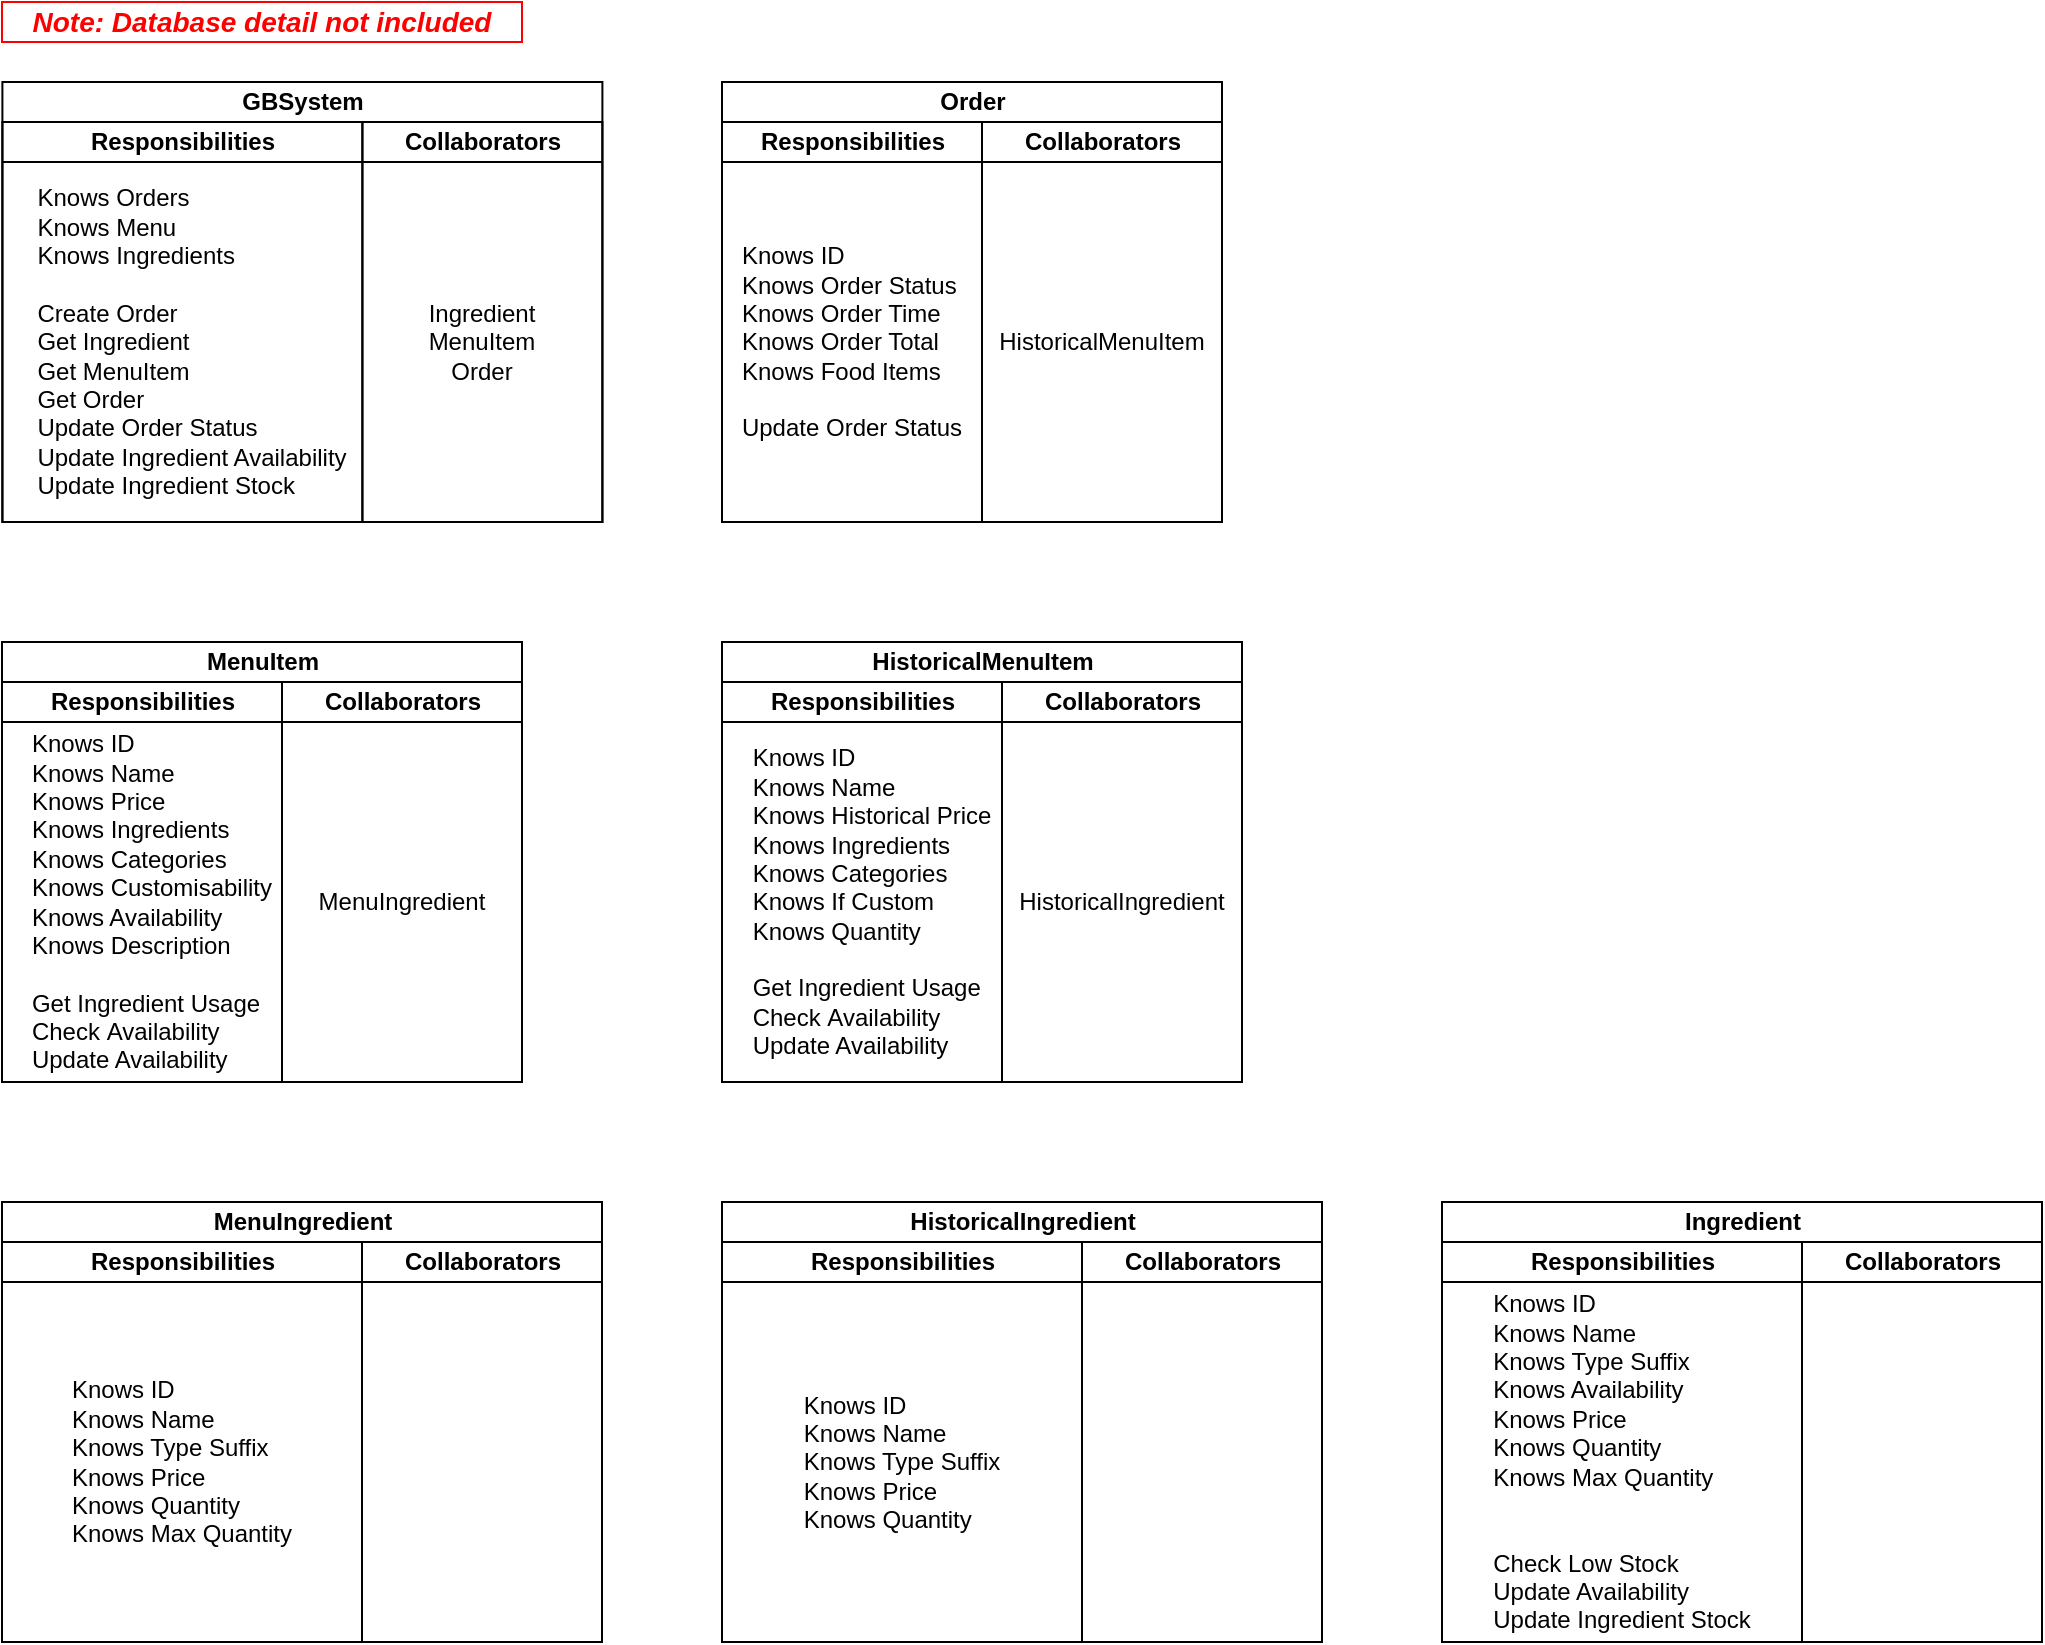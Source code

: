 <mxfile version="10.5.8" type="device"><diagram id="PevLWD0-26qxlVXxpyH0" name="Page-1"><mxGraphModel dx="2020" dy="1266" grid="1" gridSize="10" guides="1" tooltips="1" connect="1" arrows="1" fold="1" page="1" pageScale="1" pageWidth="850" pageHeight="1100" math="0" shadow="0"><root><mxCell id="0"/><mxCell id="1" parent="0"/><mxCell id="5BCCCnzWseXEFWw6gl5a-37" value="Order" style="swimlane;html=1;childLayout=stackLayout;resizeParent=1;resizeParentMax=0;startSize=20;labelBackgroundColor=none;fillColor=none;" parent="1" vertex="1"><mxGeometry x="400" y="40" width="250" height="220" as="geometry"/></mxCell><mxCell id="5BCCCnzWseXEFWw6gl5a-38" value="Responsibilities" style="swimlane;html=1;startSize=20;fillColor=none;" parent="5BCCCnzWseXEFWw6gl5a-37" vertex="1"><mxGeometry y="20" width="130" height="200" as="geometry"/></mxCell><mxCell id="5BCCCnzWseXEFWw6gl5a-44" value="&lt;div style=&quot;text-align: left&quot;&gt;Knows ID&lt;/div&gt;&lt;div style=&quot;text-align: left&quot;&gt;&lt;span style=&quot;text-align: center&quot;&gt;&lt;div style=&quot;text-align: left ; display: inline&quot;&gt;Knows&amp;nbsp;Order Status&lt;/div&gt;&lt;/span&gt;&lt;br&gt;&lt;/div&gt;&lt;div style=&quot;text-align: left&quot;&gt;&lt;div&gt;Knows&amp;nbsp;Order Time&lt;/div&gt;&lt;div&gt;Knows Order Total&lt;/div&gt;&lt;/div&gt;&lt;div style=&quot;text-align: left&quot;&gt;Knows &lt;span&gt;Food Items&lt;/span&gt;&lt;/div&gt;&lt;div style=&quot;text-align: left&quot;&gt;&lt;br&gt;&lt;/div&gt;&lt;div style=&quot;text-align: left&quot;&gt;&lt;span style=&quot;text-align: center&quot;&gt;&lt;div style=&quot;text-align: left ; display: inline&quot;&gt;Update Order Status&lt;/div&gt;&lt;/span&gt;&lt;br&gt;&lt;/div&gt;" style="text;html=1;strokeColor=none;fillColor=none;align=center;verticalAlign=middle;whiteSpace=wrap;rounded=0;" parent="5BCCCnzWseXEFWw6gl5a-38" vertex="1"><mxGeometry y="20" width="130" height="180" as="geometry"/></mxCell><mxCell id="5BCCCnzWseXEFWw6gl5a-39" value="Collaborators" style="swimlane;html=1;startSize=20;fillColor=none;" parent="5BCCCnzWseXEFWw6gl5a-37" vertex="1"><mxGeometry x="130" y="20" width="120" height="200" as="geometry"/></mxCell><mxCell id="5BCCCnzWseXEFWw6gl5a-46" value="HistoricalMenuItem" style="text;html=1;strokeColor=none;fillColor=none;align=center;verticalAlign=middle;whiteSpace=wrap;rounded=0;" parent="5BCCCnzWseXEFWw6gl5a-39" vertex="1"><mxGeometry y="20" width="120" height="180" as="geometry"/></mxCell><mxCell id="5BCCCnzWseXEFWw6gl5a-48" value="GBSystem" style="swimlane;html=1;childLayout=stackLayout;resizeParent=1;resizeParentMax=0;startSize=20;fillColor=none;" parent="1" vertex="1"><mxGeometry x="40.2" y="40" width="300" height="220" as="geometry"/></mxCell><mxCell id="5BCCCnzWseXEFWw6gl5a-49" value="Responsibilities" style="swimlane;html=1;startSize=20;fillColor=none;" parent="5BCCCnzWseXEFWw6gl5a-48" vertex="1"><mxGeometry y="20" width="180" height="200" as="geometry"/></mxCell><mxCell id="5BCCCnzWseXEFWw6gl5a-50" value="&lt;div style=&quot;text-align: left&quot;&gt;Knows&amp;nbsp;Orders&lt;/div&gt;&lt;div style=&quot;text-align: left&quot;&gt;Knows&lt;span&gt;&amp;nbsp;Menu&lt;/span&gt;&lt;/div&gt;&lt;div style=&quot;text-align: left&quot;&gt;Knows&lt;span&gt;&amp;nbsp;Ingredients&lt;/span&gt;&lt;/div&gt;&lt;div style=&quot;text-align: left&quot;&gt;&lt;br&gt;&lt;/div&gt;&lt;div style=&quot;text-align: left&quot;&gt;Create&lt;span&gt;&amp;nbsp;Order&lt;/span&gt;&lt;/div&gt;&lt;div style=&quot;text-align: left&quot;&gt;Get&lt;span&gt;&amp;nbsp;Ingredient&lt;/span&gt;&lt;/div&gt;&lt;div style=&quot;text-align: left&quot;&gt;Get&lt;span&gt;&amp;nbsp;MenuItem&lt;/span&gt;&lt;/div&gt;&lt;div style=&quot;text-align: left&quot;&gt;Get&amp;nbsp;&lt;span&gt;Order&lt;/span&gt;&lt;/div&gt;&lt;div style=&quot;text-align: left&quot;&gt;Update&lt;span&gt;&amp;nbsp;Order Status&lt;/span&gt;&lt;/div&gt;&lt;div style=&quot;text-align: left&quot;&gt;Update&lt;span&gt;&amp;nbsp;Ingredient Availability&lt;/span&gt;&lt;/div&gt;&lt;div style=&quot;text-align: left&quot;&gt;Update Ingredient Stock&lt;/div&gt;" style="text;html=1;strokeColor=none;fillColor=none;align=center;verticalAlign=middle;whiteSpace=wrap;rounded=0;" parent="5BCCCnzWseXEFWw6gl5a-49" vertex="1"><mxGeometry x="10" y="20" width="170" height="180" as="geometry"/></mxCell><mxCell id="5BCCCnzWseXEFWw6gl5a-51" value="Collaborators" style="swimlane;html=1;startSize=20;fillColor=none;" parent="5BCCCnzWseXEFWw6gl5a-48" vertex="1"><mxGeometry x="180" y="20" width="120" height="200" as="geometry"/></mxCell><mxCell id="5BCCCnzWseXEFWw6gl5a-52" value="Ingredient&lt;br&gt;MenuItem&lt;br&gt;Order&lt;br&gt;" style="text;html=1;strokeColor=none;fillColor=none;align=center;verticalAlign=middle;whiteSpace=wrap;rounded=0;" parent="5BCCCnzWseXEFWw6gl5a-51" vertex="1"><mxGeometry y="20" width="120" height="180" as="geometry"/></mxCell><mxCell id="5BCCCnzWseXEFWw6gl5a-53" value="MenuItem" style="swimlane;html=1;childLayout=stackLayout;resizeParent=1;resizeParentMax=0;startSize=20;fillColor=none;" parent="1" vertex="1"><mxGeometry x="40" y="320" width="260" height="220" as="geometry"/></mxCell><mxCell id="5BCCCnzWseXEFWw6gl5a-54" value="Responsibilities" style="swimlane;html=1;startSize=20;fillColor=none;" parent="5BCCCnzWseXEFWw6gl5a-53" vertex="1"><mxGeometry y="20" width="140" height="200" as="geometry"/></mxCell><mxCell id="5BCCCnzWseXEFWw6gl5a-55" value="&lt;div style=&quot;text-align: left&quot;&gt;&lt;span&gt;Knows ID&lt;/span&gt;&lt;br&gt;&lt;/div&gt;&lt;div style=&quot;text-align: left&quot;&gt;Knows Name&lt;/div&gt;&lt;div style=&quot;text-align: left&quot;&gt;Knows Price&lt;/div&gt;&lt;div style=&quot;text-align: left&quot;&gt;Knows Ingredients&lt;/div&gt;&lt;div style=&quot;text-align: left&quot;&gt;Knows Categories&lt;/div&gt;&lt;div style=&quot;text-align: left&quot;&gt;Knows Customisability&lt;/div&gt;&lt;div style=&quot;text-align: left&quot;&gt;Knows Availability&lt;/div&gt;&lt;div style=&quot;text-align: left&quot;&gt;Knows Description&lt;/div&gt;&lt;div style=&quot;text-align: left&quot;&gt;&lt;br&gt;&lt;/div&gt;&lt;div style=&quot;text-align: left&quot;&gt;&lt;span&gt;Get Ingredient Usage&lt;/span&gt;&lt;/div&gt;&lt;div style=&quot;text-align: left&quot;&gt;&lt;span&gt;Check&amp;nbsp;Availability&lt;/span&gt;&lt;br&gt;&lt;/div&gt;&lt;div style=&quot;text-align: left&quot;&gt;Update Availability&lt;/div&gt;" style="text;html=1;strokeColor=none;fillColor=none;align=center;verticalAlign=middle;whiteSpace=wrap;rounded=0;" parent="5BCCCnzWseXEFWw6gl5a-54" vertex="1"><mxGeometry x="10" y="20" width="130" height="180" as="geometry"/></mxCell><mxCell id="5BCCCnzWseXEFWw6gl5a-56" value="Collaborators" style="swimlane;html=1;startSize=20;fillColor=none;" parent="5BCCCnzWseXEFWw6gl5a-53" vertex="1"><mxGeometry x="140" y="20" width="120" height="200" as="geometry"/></mxCell><mxCell id="5BCCCnzWseXEFWw6gl5a-57" value="MenuIngredient" style="text;html=1;strokeColor=none;fillColor=none;align=center;verticalAlign=middle;whiteSpace=wrap;rounded=0;" parent="5BCCCnzWseXEFWw6gl5a-56" vertex="1"><mxGeometry y="20" width="120" height="180" as="geometry"/></mxCell><mxCell id="5BCCCnzWseXEFWw6gl5a-58" value="Ingredient" style="swimlane;html=1;childLayout=stackLayout;resizeParent=1;resizeParentMax=0;startSize=20;fillColor=none;" parent="1" vertex="1"><mxGeometry x="760" y="600" width="300" height="220" as="geometry"/></mxCell><mxCell id="5BCCCnzWseXEFWw6gl5a-59" value="Responsibilities" style="swimlane;html=1;startSize=20;fillColor=none;" parent="5BCCCnzWseXEFWw6gl5a-58" vertex="1"><mxGeometry y="20" width="180" height="200" as="geometry"/></mxCell><mxCell id="5BCCCnzWseXEFWw6gl5a-60" value="&lt;div style=&quot;text-align: left&quot;&gt;&lt;span&gt;Knows&amp;nbsp;ID&lt;/span&gt;&lt;br&gt;&lt;/div&gt;&lt;div style=&quot;text-align: left&quot;&gt;Knows&amp;nbsp;&lt;span&gt;Name&lt;/span&gt;&lt;/div&gt;&lt;div style=&quot;text-align: left&quot;&gt;Knows &lt;span&gt;Type Suffix&lt;/span&gt;&lt;/div&gt;&lt;div style=&quot;text-align: left&quot;&gt;&lt;span&gt;Knows Availability&lt;/span&gt;&lt;/div&gt;&lt;div style=&quot;text-align: left&quot;&gt;&lt;span&gt;Knows Price&lt;/span&gt;&lt;/div&gt;&lt;div style=&quot;text-align: left&quot;&gt;Knows&amp;nbsp;&lt;span&gt;Quantity&lt;/span&gt;&lt;/div&gt;&lt;div style=&quot;text-align: left&quot;&gt;Knows&lt;span&gt;&amp;nbsp;Max Quantity&lt;/span&gt;&lt;/div&gt;&lt;div style=&quot;text-align: left&quot;&gt;&lt;span&gt;&lt;br&gt;&lt;/span&gt;&lt;/div&gt;&lt;div style=&quot;text-align: left&quot;&gt;&lt;br&gt;&lt;/div&gt;&lt;div style=&quot;text-align: left&quot;&gt;Check&lt;span&gt;&amp;nbsp;Low Stock&lt;/span&gt;&lt;/div&gt;&lt;div style=&quot;text-align: left&quot;&gt;Update Availability&lt;/div&gt;&lt;div style=&quot;text-align: left&quot;&gt;Update Ingredient Stock&lt;/div&gt;" style="text;html=1;strokeColor=none;fillColor=none;align=center;verticalAlign=middle;whiteSpace=wrap;rounded=0;" parent="5BCCCnzWseXEFWw6gl5a-59" vertex="1"><mxGeometry y="20" width="180" height="180" as="geometry"/></mxCell><mxCell id="5BCCCnzWseXEFWw6gl5a-61" value="Collaborators" style="swimlane;html=1;startSize=20;fillColor=none;" parent="5BCCCnzWseXEFWw6gl5a-58" vertex="1"><mxGeometry x="180" y="20" width="120" height="200" as="geometry"/></mxCell><mxCell id="yhyqnwziNuSBFpM5wpvT-1" value="&lt;b&gt;&lt;font style=&quot;font-size: 14px&quot; color=&quot;#ff0000&quot;&gt;Note: Database detail not included&lt;/font&gt;&lt;/b&gt;" style="text;html=1;strokeColor=#FF0000;fillColor=none;align=center;verticalAlign=middle;whiteSpace=wrap;rounded=0;labelBackgroundColor=none;fontStyle=2" vertex="1" parent="1"><mxGeometry x="40" width="260" height="20" as="geometry"/></mxCell><mxCell id="yhyqnwziNuSBFpM5wpvT-7" value="HistoricalMenuItem" style="swimlane;html=1;childLayout=stackLayout;resizeParent=1;resizeParentMax=0;startSize=20;fillColor=none;" vertex="1" parent="1"><mxGeometry x="400" y="320" width="260" height="220" as="geometry"/></mxCell><mxCell id="yhyqnwziNuSBFpM5wpvT-8" value="Responsibilities" style="swimlane;html=1;startSize=20;fillColor=none;" vertex="1" parent="yhyqnwziNuSBFpM5wpvT-7"><mxGeometry y="20" width="140" height="200" as="geometry"/></mxCell><mxCell id="yhyqnwziNuSBFpM5wpvT-9" value="&lt;div style=&quot;text-align: left&quot;&gt;&lt;span&gt;Knows ID&lt;/span&gt;&lt;br&gt;&lt;/div&gt;&lt;div style=&quot;text-align: left&quot;&gt;Knows Name&lt;/div&gt;&lt;div style=&quot;text-align: left&quot;&gt;Knows Historical Price&lt;/div&gt;&lt;div style=&quot;text-align: left&quot;&gt;Knows Ingredients&lt;/div&gt;&lt;div style=&quot;text-align: left&quot;&gt;Knows Categories&lt;/div&gt;&lt;div style=&quot;text-align: left&quot;&gt;Knows If Custom&lt;/div&gt;&lt;div style=&quot;text-align: left&quot;&gt;Knows Quantity&lt;/div&gt;&lt;div style=&quot;text-align: left&quot;&gt;&lt;br&gt;&lt;/div&gt;&lt;div style=&quot;text-align: left&quot;&gt;&lt;span&gt;Get Ingredient Usage&lt;/span&gt;&lt;/div&gt;&lt;div style=&quot;text-align: left&quot;&gt;&lt;span&gt;Check&amp;nbsp;Availability&lt;/span&gt;&lt;br&gt;&lt;/div&gt;&lt;div style=&quot;text-align: left&quot;&gt;Update Availability&lt;/div&gt;" style="text;html=1;strokeColor=none;fillColor=none;align=center;verticalAlign=middle;whiteSpace=wrap;rounded=0;" vertex="1" parent="yhyqnwziNuSBFpM5wpvT-8"><mxGeometry x="10" y="20" width="130" height="180" as="geometry"/></mxCell><mxCell id="yhyqnwziNuSBFpM5wpvT-10" value="Collaborators" style="swimlane;html=1;startSize=20;fillColor=none;" vertex="1" parent="yhyqnwziNuSBFpM5wpvT-7"><mxGeometry x="140" y="20" width="120" height="200" as="geometry"/></mxCell><mxCell id="yhyqnwziNuSBFpM5wpvT-11" value="HistoricalIngredient" style="text;html=1;strokeColor=none;fillColor=none;align=center;verticalAlign=middle;whiteSpace=wrap;rounded=0;" vertex="1" parent="yhyqnwziNuSBFpM5wpvT-10"><mxGeometry y="20" width="120" height="180" as="geometry"/></mxCell><mxCell id="yhyqnwziNuSBFpM5wpvT-12" value="HistoricalIngredient" style="swimlane;html=1;childLayout=stackLayout;resizeParent=1;resizeParentMax=0;startSize=20;fillColor=none;" vertex="1" parent="1"><mxGeometry x="400" y="600" width="300" height="220" as="geometry"/></mxCell><mxCell id="yhyqnwziNuSBFpM5wpvT-13" value="Responsibilities" style="swimlane;html=1;startSize=20;fillColor=none;" vertex="1" parent="yhyqnwziNuSBFpM5wpvT-12"><mxGeometry y="20" width="180" height="200" as="geometry"/></mxCell><mxCell id="yhyqnwziNuSBFpM5wpvT-14" value="&lt;div style=&quot;text-align: left&quot;&gt;&lt;span&gt;Knows&amp;nbsp;ID&lt;/span&gt;&lt;br&gt;&lt;/div&gt;&lt;div style=&quot;text-align: left&quot;&gt;Knows&amp;nbsp;&lt;span&gt;Name&lt;/span&gt;&lt;/div&gt;&lt;div style=&quot;text-align: left&quot;&gt;Knows &lt;span&gt;Type Suffix&lt;/span&gt;&lt;/div&gt;&lt;div style=&quot;text-align: left&quot;&gt;&lt;span&gt;Knows Price&lt;/span&gt;&lt;br&gt;&lt;/div&gt;&lt;div style=&quot;text-align: left&quot;&gt;Knows&amp;nbsp;&lt;span&gt;Quantity&lt;/span&gt;&lt;/div&gt;" style="text;html=1;strokeColor=none;fillColor=none;align=center;verticalAlign=middle;whiteSpace=wrap;rounded=0;" vertex="1" parent="yhyqnwziNuSBFpM5wpvT-13"><mxGeometry y="20" width="180" height="180" as="geometry"/></mxCell><mxCell id="yhyqnwziNuSBFpM5wpvT-15" value="Collaborators" style="swimlane;html=1;startSize=20;fillColor=none;" vertex="1" parent="yhyqnwziNuSBFpM5wpvT-12"><mxGeometry x="180" y="20" width="120" height="200" as="geometry"/></mxCell><mxCell id="yhyqnwziNuSBFpM5wpvT-20" value="MenuIngredient" style="swimlane;html=1;childLayout=stackLayout;resizeParent=1;resizeParentMax=0;startSize=20;fillColor=none;" vertex="1" parent="1"><mxGeometry x="40" y="600" width="300" height="220" as="geometry"/></mxCell><mxCell id="yhyqnwziNuSBFpM5wpvT-21" value="Responsibilities" style="swimlane;html=1;startSize=20;fillColor=none;" vertex="1" parent="yhyqnwziNuSBFpM5wpvT-20"><mxGeometry y="20" width="180" height="200" as="geometry"/></mxCell><mxCell id="yhyqnwziNuSBFpM5wpvT-22" value="&lt;div style=&quot;text-align: left&quot;&gt;&lt;span&gt;Knows&amp;nbsp;ID&lt;/span&gt;&lt;br&gt;&lt;/div&gt;&lt;div style=&quot;text-align: left&quot;&gt;Knows&amp;nbsp;&lt;span&gt;Name&lt;/span&gt;&lt;/div&gt;&lt;div style=&quot;text-align: left&quot;&gt;Knows &lt;span&gt;Type Suffix&lt;/span&gt;&lt;/div&gt;&lt;div style=&quot;text-align: left&quot;&gt;&lt;span&gt;Knows Price&lt;/span&gt;&lt;br&gt;&lt;/div&gt;&lt;div style=&quot;text-align: left&quot;&gt;Knows&amp;nbsp;&lt;span&gt;Quantity&lt;/span&gt;&lt;/div&gt;&lt;div style=&quot;text-align: left&quot;&gt;Knows Max Quantity&lt;span&gt;&lt;br&gt;&lt;/span&gt;&lt;/div&gt;" style="text;html=1;strokeColor=none;fillColor=none;align=center;verticalAlign=middle;whiteSpace=wrap;rounded=0;" vertex="1" parent="yhyqnwziNuSBFpM5wpvT-21"><mxGeometry y="20" width="180" height="180" as="geometry"/></mxCell><mxCell id="yhyqnwziNuSBFpM5wpvT-23" value="Collaborators" style="swimlane;html=1;startSize=20;fillColor=none;" vertex="1" parent="yhyqnwziNuSBFpM5wpvT-20"><mxGeometry x="180" y="20" width="120" height="200" as="geometry"/></mxCell></root></mxGraphModel></diagram></mxfile>